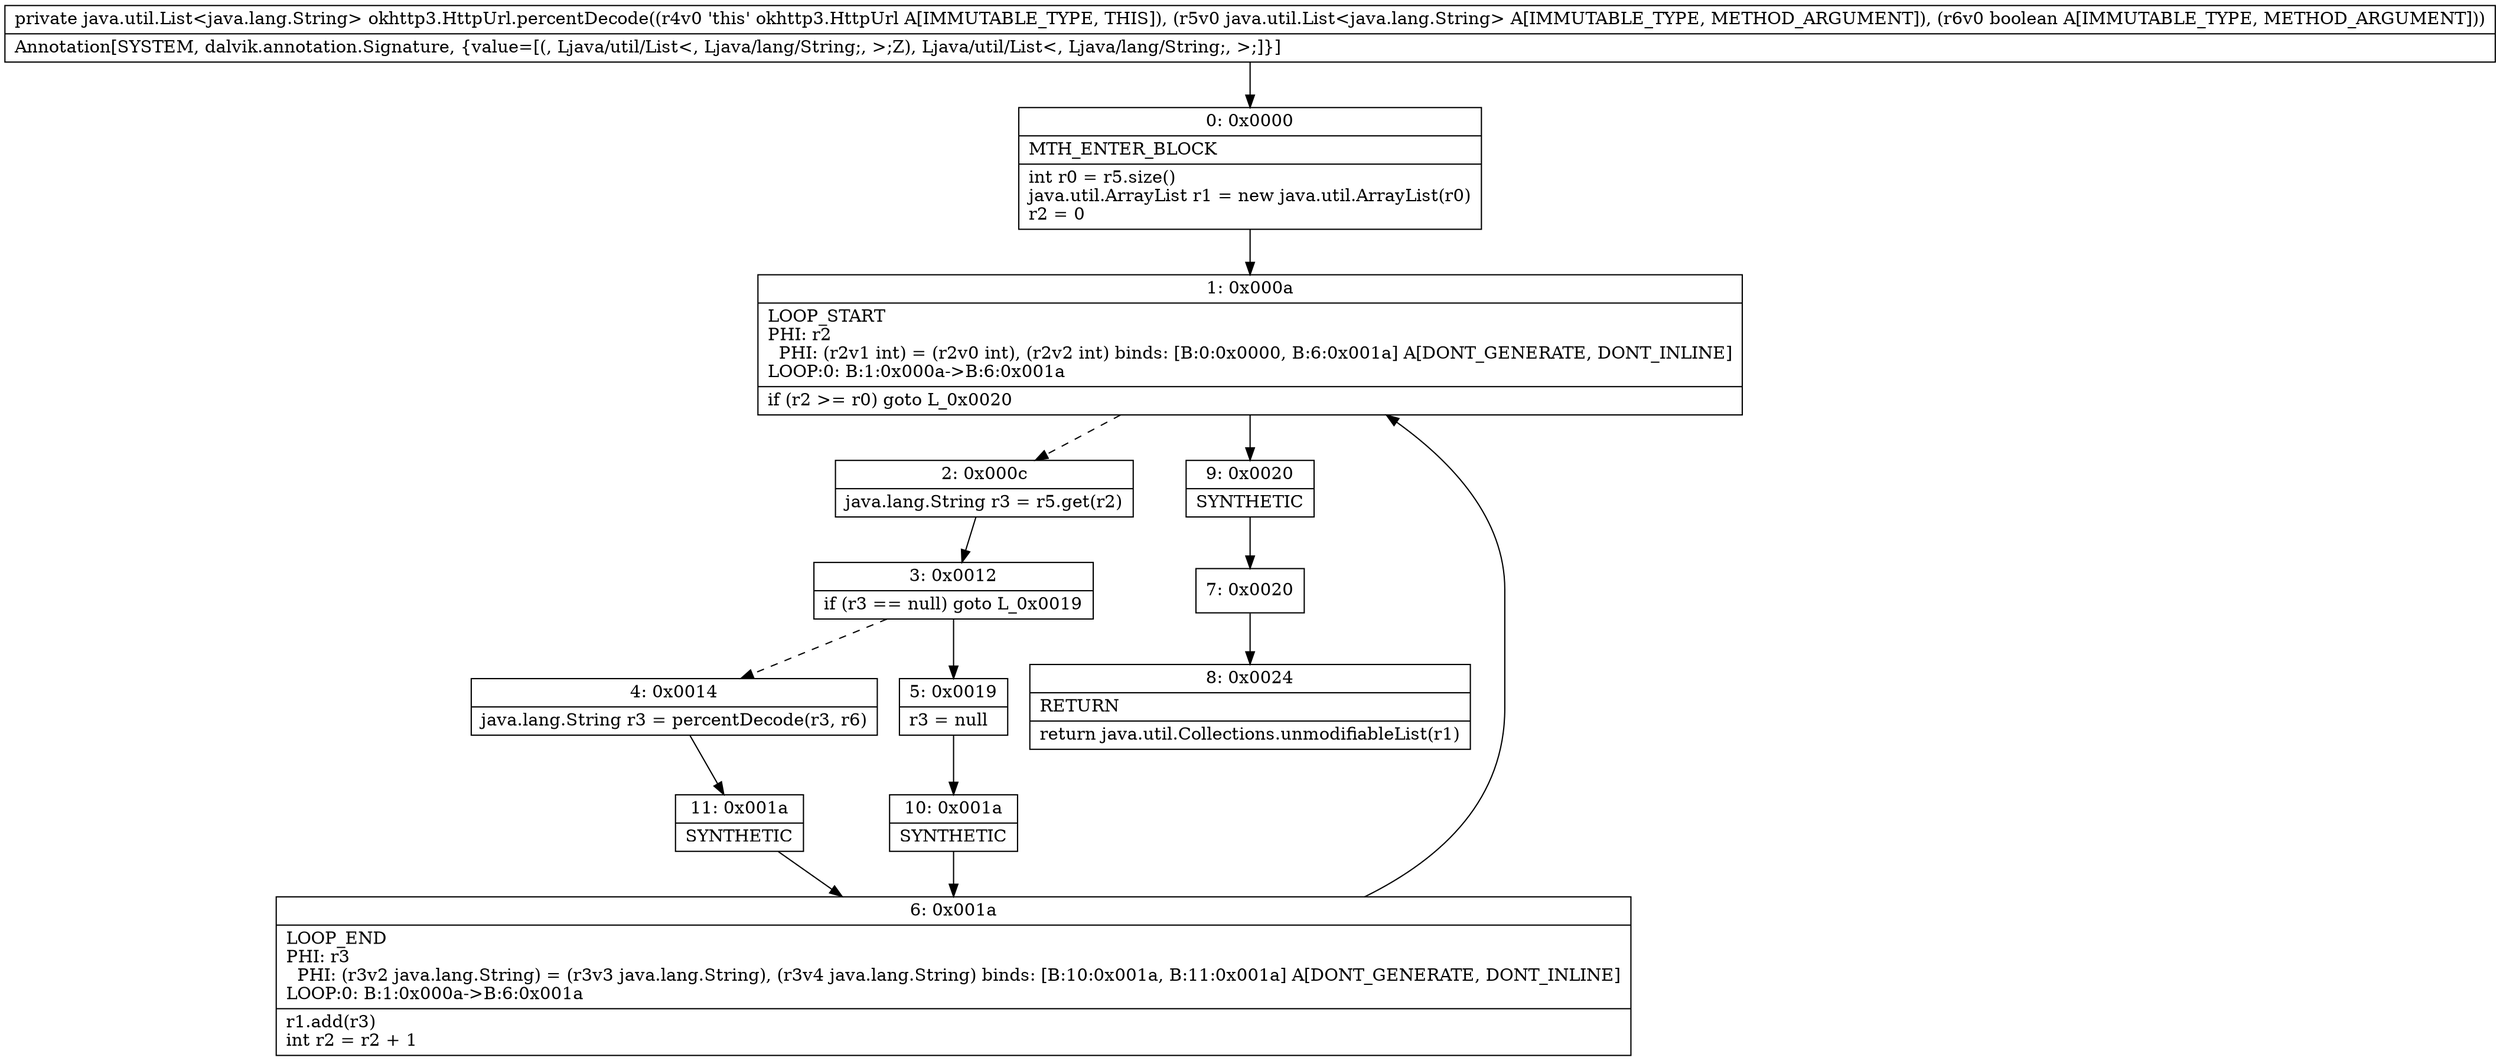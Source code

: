 digraph "CFG forokhttp3.HttpUrl.percentDecode(Ljava\/util\/List;Z)Ljava\/util\/List;" {
Node_0 [shape=record,label="{0\:\ 0x0000|MTH_ENTER_BLOCK\l|int r0 = r5.size()\ljava.util.ArrayList r1 = new java.util.ArrayList(r0)\lr2 = 0\l}"];
Node_1 [shape=record,label="{1\:\ 0x000a|LOOP_START\lPHI: r2 \l  PHI: (r2v1 int) = (r2v0 int), (r2v2 int) binds: [B:0:0x0000, B:6:0x001a] A[DONT_GENERATE, DONT_INLINE]\lLOOP:0: B:1:0x000a\-\>B:6:0x001a\l|if (r2 \>= r0) goto L_0x0020\l}"];
Node_2 [shape=record,label="{2\:\ 0x000c|java.lang.String r3 = r5.get(r2)\l}"];
Node_3 [shape=record,label="{3\:\ 0x0012|if (r3 == null) goto L_0x0019\l}"];
Node_4 [shape=record,label="{4\:\ 0x0014|java.lang.String r3 = percentDecode(r3, r6)\l}"];
Node_5 [shape=record,label="{5\:\ 0x0019|r3 = null\l}"];
Node_6 [shape=record,label="{6\:\ 0x001a|LOOP_END\lPHI: r3 \l  PHI: (r3v2 java.lang.String) = (r3v3 java.lang.String), (r3v4 java.lang.String) binds: [B:10:0x001a, B:11:0x001a] A[DONT_GENERATE, DONT_INLINE]\lLOOP:0: B:1:0x000a\-\>B:6:0x001a\l|r1.add(r3)\lint r2 = r2 + 1\l}"];
Node_7 [shape=record,label="{7\:\ 0x0020}"];
Node_8 [shape=record,label="{8\:\ 0x0024|RETURN\l|return java.util.Collections.unmodifiableList(r1)\l}"];
Node_9 [shape=record,label="{9\:\ 0x0020|SYNTHETIC\l}"];
Node_10 [shape=record,label="{10\:\ 0x001a|SYNTHETIC\l}"];
Node_11 [shape=record,label="{11\:\ 0x001a|SYNTHETIC\l}"];
MethodNode[shape=record,label="{private java.util.List\<java.lang.String\> okhttp3.HttpUrl.percentDecode((r4v0 'this' okhttp3.HttpUrl A[IMMUTABLE_TYPE, THIS]), (r5v0 java.util.List\<java.lang.String\> A[IMMUTABLE_TYPE, METHOD_ARGUMENT]), (r6v0 boolean A[IMMUTABLE_TYPE, METHOD_ARGUMENT]))  | Annotation[SYSTEM, dalvik.annotation.Signature, \{value=[(, Ljava\/util\/List\<, Ljava\/lang\/String;, \>;Z), Ljava\/util\/List\<, Ljava\/lang\/String;, \>;]\}]\l}"];
MethodNode -> Node_0;
Node_0 -> Node_1;
Node_1 -> Node_2[style=dashed];
Node_1 -> Node_9;
Node_2 -> Node_3;
Node_3 -> Node_4[style=dashed];
Node_3 -> Node_5;
Node_4 -> Node_11;
Node_5 -> Node_10;
Node_6 -> Node_1;
Node_7 -> Node_8;
Node_9 -> Node_7;
Node_10 -> Node_6;
Node_11 -> Node_6;
}

